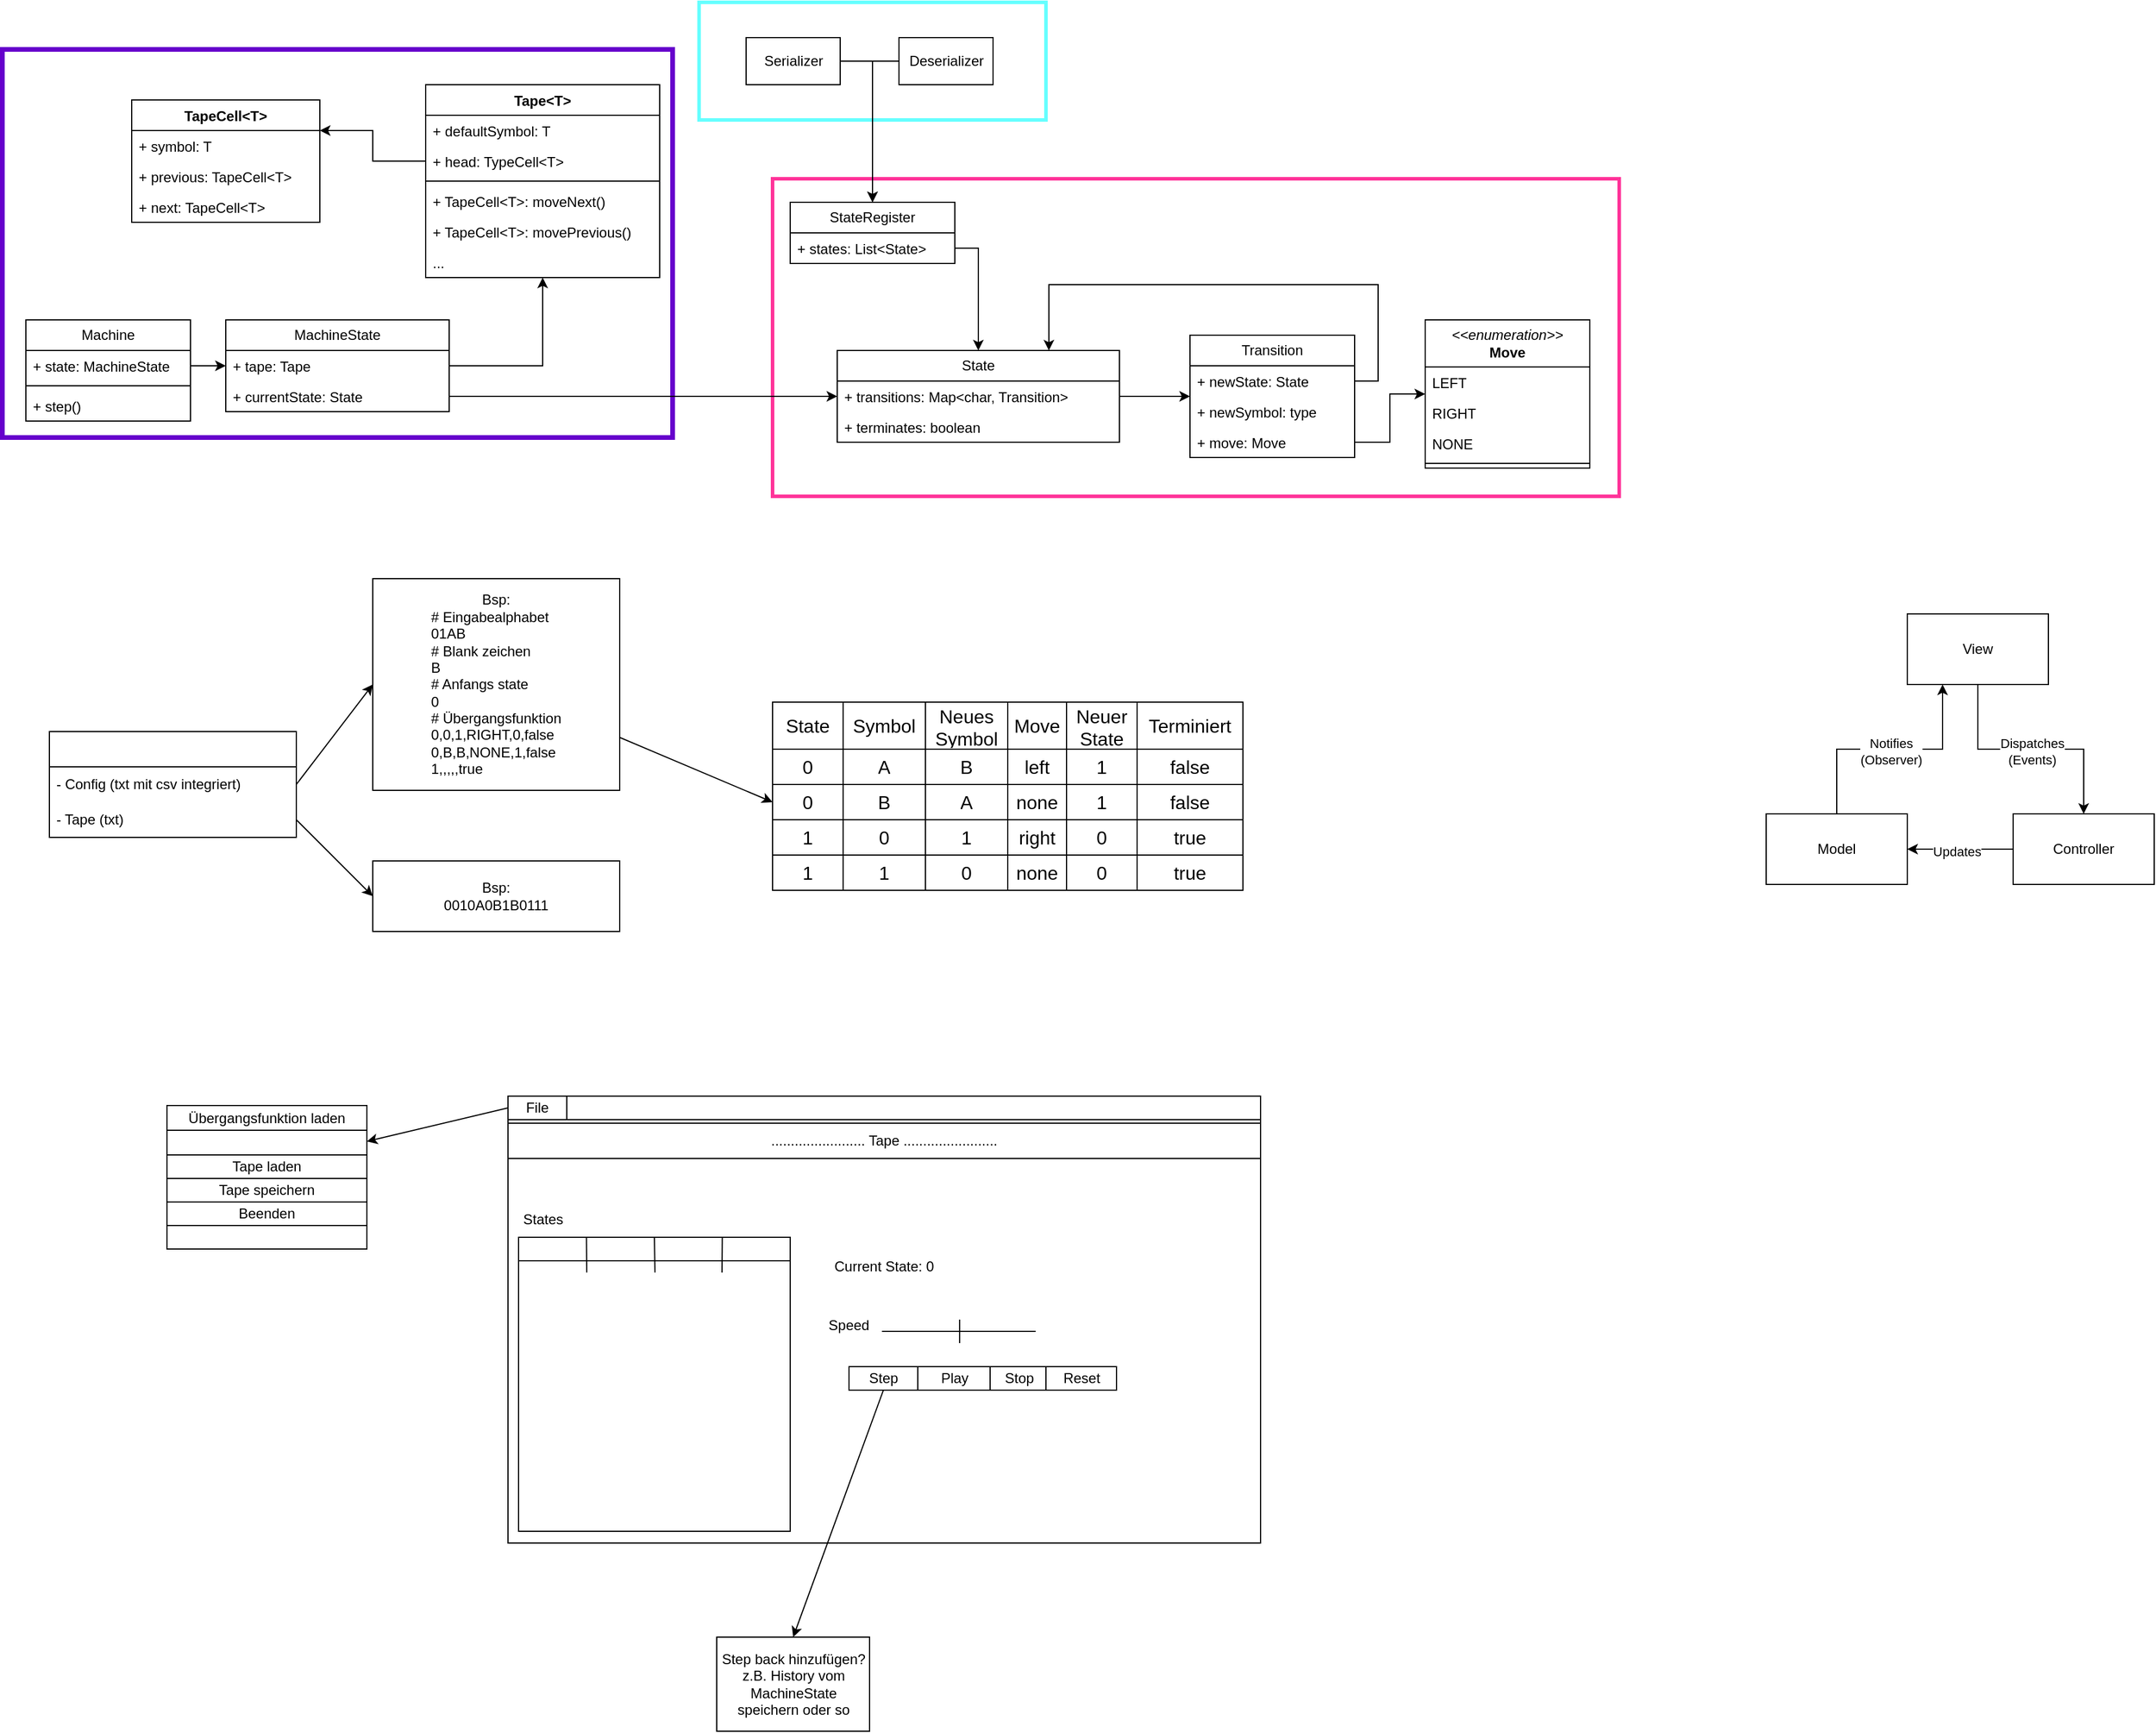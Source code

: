 <mxfile>
    <diagram name="Seite-1" id="agwqZC_TU5OIGDymuj-D">
        <mxGraphModel dx="1729" dy="421" grid="1" gridSize="10" guides="1" tooltips="1" connect="1" arrows="1" fold="1" page="1" pageScale="1" pageWidth="827" pageHeight="1169" math="0" shadow="0">
            <root>
                <mxCell id="0"/>
                <mxCell id="1" parent="0"/>
                <mxCell id="bY5r2X2bbnApNxjHu3lO-73" value="" style="rounded=0;whiteSpace=wrap;html=1;fillColor=none;strokeColor=#6600CC;strokeWidth=4;" parent="1" vertex="1">
                    <mxGeometry x="-400" y="200" width="570" height="330" as="geometry"/>
                </mxCell>
                <mxCell id="bY5r2X2bbnApNxjHu3lO-74" value="" style="rounded=0;whiteSpace=wrap;html=1;fillColor=none;strokeColor=#66FFFF;strokeWidth=3;" parent="1" vertex="1">
                    <mxGeometry x="192.5" y="160" width="295" height="100" as="geometry"/>
                </mxCell>
                <mxCell id="bY5r2X2bbnApNxjHu3lO-72" value="" style="rounded=0;whiteSpace=wrap;html=1;fillColor=none;strokeColor=#FF3399;strokeWidth=3;" parent="1" vertex="1">
                    <mxGeometry x="255" y="310" width="720" height="270" as="geometry"/>
                </mxCell>
                <mxCell id="TJZsFvZYOPBWQWU83Hrf-61" style="edgeStyle=orthogonalEdgeStyle;rounded=0;orthogonalLoop=1;jettySize=auto;html=1;exitX=1;exitY=0.5;exitDx=0;exitDy=0;" parent="1" source="TJZsFvZYOPBWQWU83Hrf-1" target="TJZsFvZYOPBWQWU83Hrf-39" edge="1">
                    <mxGeometry relative="1" as="geometry"/>
                </mxCell>
                <mxCell id="TJZsFvZYOPBWQWU83Hrf-1" value="Serializer" style="rounded=0;whiteSpace=wrap;html=1;" parent="1" vertex="1">
                    <mxGeometry x="232.5" y="190" width="80" height="40" as="geometry"/>
                </mxCell>
                <mxCell id="TJZsFvZYOPBWQWU83Hrf-8" value="&lt;div&gt;&lt;i&gt;&amp;lt;&amp;lt;enumeration&amp;gt;&amp;gt;&lt;/i&gt;&lt;/div&gt;&lt;b&gt;Move&lt;/b&gt;" style="swimlane;fontStyle=0;childLayout=stackLayout;horizontal=1;startSize=40;fillColor=none;horizontalStack=0;resizeParent=1;resizeParentMax=0;resizeLast=0;collapsible=1;marginBottom=0;whiteSpace=wrap;html=1;" parent="1" vertex="1">
                    <mxGeometry x="810" y="430" width="140" height="126" as="geometry">
                        <mxRectangle x="440" y="240" width="140" height="40" as="alternateBounds"/>
                    </mxGeometry>
                </mxCell>
                <mxCell id="TJZsFvZYOPBWQWU83Hrf-19" value="LEFT" style="text;strokeColor=none;fillColor=none;align=left;verticalAlign=top;spacingLeft=4;spacingRight=4;overflow=hidden;rotatable=0;points=[[0,0.5],[1,0.5]];portConstraint=eastwest;whiteSpace=wrap;html=1;" parent="TJZsFvZYOPBWQWU83Hrf-8" vertex="1">
                    <mxGeometry y="40" width="140" height="26" as="geometry"/>
                </mxCell>
                <mxCell id="TJZsFvZYOPBWQWU83Hrf-20" value="RIGHT" style="text;strokeColor=none;fillColor=none;align=left;verticalAlign=top;spacingLeft=4;spacingRight=4;overflow=hidden;rotatable=0;points=[[0,0.5],[1,0.5]];portConstraint=eastwest;whiteSpace=wrap;html=1;" parent="TJZsFvZYOPBWQWU83Hrf-8" vertex="1">
                    <mxGeometry y="66" width="140" height="26" as="geometry"/>
                </mxCell>
                <mxCell id="TJZsFvZYOPBWQWU83Hrf-21" value="NONE" style="text;strokeColor=none;fillColor=none;align=left;verticalAlign=top;spacingLeft=4;spacingRight=4;overflow=hidden;rotatable=0;points=[[0,0.5],[1,0.5]];portConstraint=eastwest;whiteSpace=wrap;html=1;" parent="TJZsFvZYOPBWQWU83Hrf-8" vertex="1">
                    <mxGeometry y="92" width="140" height="26" as="geometry"/>
                </mxCell>
                <mxCell id="TJZsFvZYOPBWQWU83Hrf-22" value="" style="line;strokeWidth=1;fillColor=none;align=left;verticalAlign=middle;spacingTop=-1;spacingLeft=3;spacingRight=3;rotatable=0;labelPosition=right;points=[];portConstraint=eastwest;strokeColor=inherit;" parent="TJZsFvZYOPBWQWU83Hrf-8" vertex="1">
                    <mxGeometry y="118" width="140" height="8" as="geometry"/>
                </mxCell>
                <mxCell id="TJZsFvZYOPBWQWU83Hrf-27" value="Transition" style="swimlane;fontStyle=0;childLayout=stackLayout;horizontal=1;startSize=26;fillColor=none;horizontalStack=0;resizeParent=1;resizeParentMax=0;resizeLast=0;collapsible=1;marginBottom=0;whiteSpace=wrap;html=1;" parent="1" vertex="1">
                    <mxGeometry x="610" y="443" width="140" height="104" as="geometry"/>
                </mxCell>
                <mxCell id="TJZsFvZYOPBWQWU83Hrf-28" value="+ newState: State" style="text;strokeColor=none;fillColor=none;align=left;verticalAlign=top;spacingLeft=4;spacingRight=4;overflow=hidden;rotatable=0;points=[[0,0.5],[1,0.5]];portConstraint=eastwest;whiteSpace=wrap;html=1;" parent="TJZsFvZYOPBWQWU83Hrf-27" vertex="1">
                    <mxGeometry y="26" width="140" height="26" as="geometry"/>
                </mxCell>
                <mxCell id="TJZsFvZYOPBWQWU83Hrf-29" value="+ newSymbol: type" style="text;strokeColor=none;fillColor=none;align=left;verticalAlign=top;spacingLeft=4;spacingRight=4;overflow=hidden;rotatable=0;points=[[0,0.5],[1,0.5]];portConstraint=eastwest;whiteSpace=wrap;html=1;" parent="TJZsFvZYOPBWQWU83Hrf-27" vertex="1">
                    <mxGeometry y="52" width="140" height="26" as="geometry"/>
                </mxCell>
                <mxCell id="TJZsFvZYOPBWQWU83Hrf-30" value="+ move: Move" style="text;strokeColor=none;fillColor=none;align=left;verticalAlign=top;spacingLeft=4;spacingRight=4;overflow=hidden;rotatable=0;points=[[0,0.5],[1,0.5]];portConstraint=eastwest;whiteSpace=wrap;html=1;" parent="TJZsFvZYOPBWQWU83Hrf-27" vertex="1">
                    <mxGeometry y="78" width="140" height="26" as="geometry"/>
                </mxCell>
                <mxCell id="TJZsFvZYOPBWQWU83Hrf-31" value="State" style="swimlane;fontStyle=0;childLayout=stackLayout;horizontal=1;startSize=26;fillColor=none;horizontalStack=0;resizeParent=1;resizeParentMax=0;resizeLast=0;collapsible=1;marginBottom=0;whiteSpace=wrap;html=1;" parent="1" vertex="1">
                    <mxGeometry x="310" y="456" width="240" height="78" as="geometry"/>
                </mxCell>
                <mxCell id="TJZsFvZYOPBWQWU83Hrf-32" value="+ transitions: Map&amp;lt;char, Transition&amp;gt;" style="text;strokeColor=none;fillColor=none;align=left;verticalAlign=top;spacingLeft=4;spacingRight=4;overflow=hidden;rotatable=0;points=[[0,0.5],[1,0.5]];portConstraint=eastwest;whiteSpace=wrap;html=1;" parent="TJZsFvZYOPBWQWU83Hrf-31" vertex="1">
                    <mxGeometry y="26" width="240" height="26" as="geometry"/>
                </mxCell>
                <mxCell id="TJZsFvZYOPBWQWU83Hrf-62" value="+ terminates: boolean" style="text;strokeColor=none;fillColor=none;align=left;verticalAlign=top;spacingLeft=4;spacingRight=4;overflow=hidden;rotatable=0;points=[[0,0.5],[1,0.5]];portConstraint=eastwest;whiteSpace=wrap;html=1;" parent="TJZsFvZYOPBWQWU83Hrf-31" vertex="1">
                    <mxGeometry y="52" width="240" height="26" as="geometry"/>
                </mxCell>
                <mxCell id="TJZsFvZYOPBWQWU83Hrf-39" value="StateRegister" style="swimlane;fontStyle=0;childLayout=stackLayout;horizontal=1;startSize=26;fillColor=none;horizontalStack=0;resizeParent=1;resizeParentMax=0;resizeLast=0;collapsible=1;marginBottom=0;whiteSpace=wrap;html=1;" parent="1" vertex="1">
                    <mxGeometry x="270" y="330" width="140" height="52" as="geometry"/>
                </mxCell>
                <mxCell id="TJZsFvZYOPBWQWU83Hrf-40" value="+ states: List&amp;lt;State&amp;gt;" style="text;strokeColor=none;fillColor=none;align=left;verticalAlign=top;spacingLeft=4;spacingRight=4;overflow=hidden;rotatable=0;points=[[0,0.5],[1,0.5]];portConstraint=eastwest;whiteSpace=wrap;html=1;" parent="TJZsFvZYOPBWQWU83Hrf-39" vertex="1">
                    <mxGeometry y="26" width="140" height="26" as="geometry"/>
                </mxCell>
                <mxCell id="TJZsFvZYOPBWQWU83Hrf-43" style="edgeStyle=orthogonalEdgeStyle;rounded=0;orthogonalLoop=1;jettySize=auto;html=1;exitX=1;exitY=0.5;exitDx=0;exitDy=0;" parent="1" source="TJZsFvZYOPBWQWU83Hrf-30" target="TJZsFvZYOPBWQWU83Hrf-8" edge="1">
                    <mxGeometry relative="1" as="geometry"/>
                </mxCell>
                <mxCell id="TJZsFvZYOPBWQWU83Hrf-44" style="edgeStyle=orthogonalEdgeStyle;rounded=0;orthogonalLoop=1;jettySize=auto;html=1;exitX=1;exitY=0.5;exitDx=0;exitDy=0;" parent="1" source="TJZsFvZYOPBWQWU83Hrf-32" target="TJZsFvZYOPBWQWU83Hrf-27" edge="1">
                    <mxGeometry relative="1" as="geometry"/>
                </mxCell>
                <mxCell id="TJZsFvZYOPBWQWU83Hrf-46" value="MachineState" style="swimlane;fontStyle=0;childLayout=stackLayout;horizontal=1;startSize=26;fillColor=none;horizontalStack=0;resizeParent=1;resizeParentMax=0;resizeLast=0;collapsible=1;marginBottom=0;whiteSpace=wrap;html=1;" parent="1" vertex="1">
                    <mxGeometry x="-210" y="430" width="190" height="78" as="geometry"/>
                </mxCell>
                <mxCell id="TJZsFvZYOPBWQWU83Hrf-59" value="+ tape: Tape" style="text;strokeColor=none;fillColor=none;align=left;verticalAlign=top;spacingLeft=4;spacingRight=4;overflow=hidden;rotatable=0;points=[[0,0.5],[1,0.5]];portConstraint=eastwest;whiteSpace=wrap;html=1;" parent="TJZsFvZYOPBWQWU83Hrf-46" vertex="1">
                    <mxGeometry y="26" width="190" height="26" as="geometry"/>
                </mxCell>
                <mxCell id="TJZsFvZYOPBWQWU83Hrf-48" value="+ currentState: State" style="text;strokeColor=none;fillColor=none;align=left;verticalAlign=top;spacingLeft=4;spacingRight=4;overflow=hidden;rotatable=0;points=[[0,0.5],[1,0.5]];portConstraint=eastwest;whiteSpace=wrap;html=1;" parent="TJZsFvZYOPBWQWU83Hrf-46" vertex="1">
                    <mxGeometry y="52" width="190" height="26" as="geometry"/>
                </mxCell>
                <mxCell id="TJZsFvZYOPBWQWU83Hrf-50" value="Machine" style="swimlane;fontStyle=0;childLayout=stackLayout;horizontal=1;startSize=26;fillColor=none;horizontalStack=0;resizeParent=1;resizeParentMax=0;resizeLast=0;collapsible=1;marginBottom=0;whiteSpace=wrap;html=1;" parent="1" vertex="1">
                    <mxGeometry x="-380" y="430" width="140" height="86" as="geometry"/>
                </mxCell>
                <mxCell id="TJZsFvZYOPBWQWU83Hrf-51" value="+ state: MachineState" style="text;strokeColor=none;fillColor=none;align=left;verticalAlign=top;spacingLeft=4;spacingRight=4;overflow=hidden;rotatable=0;points=[[0,0.5],[1,0.5]];portConstraint=eastwest;whiteSpace=wrap;html=1;" parent="TJZsFvZYOPBWQWU83Hrf-50" vertex="1">
                    <mxGeometry y="26" width="140" height="26" as="geometry"/>
                </mxCell>
                <mxCell id="TJZsFvZYOPBWQWU83Hrf-55" value="" style="line;strokeWidth=1;fillColor=none;align=left;verticalAlign=middle;spacingTop=-1;spacingLeft=3;spacingRight=3;rotatable=0;labelPosition=right;points=[];portConstraint=eastwest;strokeColor=inherit;" parent="TJZsFvZYOPBWQWU83Hrf-50" vertex="1">
                    <mxGeometry y="52" width="140" height="8" as="geometry"/>
                </mxCell>
                <mxCell id="TJZsFvZYOPBWQWU83Hrf-57" value="+ step()" style="text;strokeColor=none;fillColor=none;align=left;verticalAlign=top;spacingLeft=4;spacingRight=4;overflow=hidden;rotatable=0;points=[[0,0.5],[1,0.5]];portConstraint=eastwest;whiteSpace=wrap;html=1;" parent="TJZsFvZYOPBWQWU83Hrf-50" vertex="1">
                    <mxGeometry y="60" width="140" height="26" as="geometry"/>
                </mxCell>
                <mxCell id="TJZsFvZYOPBWQWU83Hrf-58" style="edgeStyle=orthogonalEdgeStyle;rounded=0;orthogonalLoop=1;jettySize=auto;html=1;exitX=1;exitY=0.5;exitDx=0;exitDy=0;" parent="1" source="TJZsFvZYOPBWQWU83Hrf-51" target="TJZsFvZYOPBWQWU83Hrf-46" edge="1">
                    <mxGeometry relative="1" as="geometry"/>
                </mxCell>
                <mxCell id="TJZsFvZYOPBWQWU83Hrf-60" style="edgeStyle=orthogonalEdgeStyle;rounded=0;orthogonalLoop=1;jettySize=auto;html=1;exitX=1;exitY=0.5;exitDx=0;exitDy=0;" parent="1" source="TJZsFvZYOPBWQWU83Hrf-48" target="TJZsFvZYOPBWQWU83Hrf-31" edge="1">
                    <mxGeometry relative="1" as="geometry"/>
                </mxCell>
                <mxCell id="TJZsFvZYOPBWQWU83Hrf-64" style="edgeStyle=orthogonalEdgeStyle;rounded=0;orthogonalLoop=1;jettySize=auto;html=1;exitX=0;exitY=0.5;exitDx=0;exitDy=0;" parent="1" source="TJZsFvZYOPBWQWU83Hrf-63" target="TJZsFvZYOPBWQWU83Hrf-39" edge="1">
                    <mxGeometry relative="1" as="geometry"/>
                </mxCell>
                <mxCell id="TJZsFvZYOPBWQWU83Hrf-63" value="Deserializer" style="rounded=0;whiteSpace=wrap;html=1;" parent="1" vertex="1">
                    <mxGeometry x="362.5" y="190" width="80" height="40" as="geometry"/>
                </mxCell>
                <mxCell id="pvoaH-eM6HF3G7Z4RXcV-3" value="TapeCell&amp;lt;T&amp;gt;" style="swimlane;fontStyle=1;align=center;verticalAlign=top;childLayout=stackLayout;horizontal=1;startSize=26;horizontalStack=0;resizeParent=1;resizeParentMax=0;resizeLast=0;collapsible=1;marginBottom=0;whiteSpace=wrap;html=1;" parent="1" vertex="1">
                    <mxGeometry x="-290" y="243" width="160" height="104" as="geometry"/>
                </mxCell>
                <mxCell id="aFI3EJ8UiuRmK81P6915-73" value="+ symbol: T" style="text;strokeColor=none;fillColor=none;align=left;verticalAlign=top;spacingLeft=4;spacingRight=4;overflow=hidden;rotatable=0;points=[[0,0.5],[1,0.5]];portConstraint=eastwest;whiteSpace=wrap;html=1;" parent="pvoaH-eM6HF3G7Z4RXcV-3" vertex="1">
                    <mxGeometry y="26" width="160" height="26" as="geometry"/>
                </mxCell>
                <mxCell id="aFI3EJ8UiuRmK81P6915-74" value="+ previous: TapeCell&amp;lt;T&amp;gt;" style="text;strokeColor=none;fillColor=none;align=left;verticalAlign=top;spacingLeft=4;spacingRight=4;overflow=hidden;rotatable=0;points=[[0,0.5],[1,0.5]];portConstraint=eastwest;whiteSpace=wrap;html=1;" parent="pvoaH-eM6HF3G7Z4RXcV-3" vertex="1">
                    <mxGeometry y="52" width="160" height="26" as="geometry"/>
                </mxCell>
                <mxCell id="aFI3EJ8UiuRmK81P6915-75" value="+ next: TapeCell&amp;lt;T&amp;gt;" style="text;strokeColor=none;fillColor=none;align=left;verticalAlign=top;spacingLeft=4;spacingRight=4;overflow=hidden;rotatable=0;points=[[0,0.5],[1,0.5]];portConstraint=eastwest;whiteSpace=wrap;html=1;" parent="pvoaH-eM6HF3G7Z4RXcV-3" vertex="1">
                    <mxGeometry y="78" width="160" height="26" as="geometry"/>
                </mxCell>
                <mxCell id="pvoaH-eM6HF3G7Z4RXcV-9" style="edgeStyle=orthogonalEdgeStyle;rounded=0;orthogonalLoop=1;jettySize=auto;html=1;exitX=0;exitY=0.5;exitDx=0;exitDy=0;entryX=1;entryY=0.25;entryDx=0;entryDy=0;" parent="1" source="aFI3EJ8UiuRmK81P6915-76" target="pvoaH-eM6HF3G7Z4RXcV-3" edge="1">
                    <mxGeometry relative="1" as="geometry"/>
                </mxCell>
                <mxCell id="pvoaH-eM6HF3G7Z4RXcV-7" value="Tape&amp;lt;T&amp;gt;" style="swimlane;fontStyle=1;align=center;verticalAlign=top;childLayout=stackLayout;horizontal=1;startSize=26;horizontalStack=0;resizeParent=1;resizeParentMax=0;resizeLast=0;collapsible=1;marginBottom=0;whiteSpace=wrap;html=1;" parent="1" vertex="1">
                    <mxGeometry x="-40" y="230" width="199" height="164" as="geometry"/>
                </mxCell>
                <mxCell id="aFI3EJ8UiuRmK81P6915-77" value="+ defaultSymbol: T" style="text;strokeColor=none;fillColor=none;align=left;verticalAlign=top;spacingLeft=4;spacingRight=4;overflow=hidden;rotatable=0;points=[[0,0.5],[1,0.5]];portConstraint=eastwest;whiteSpace=wrap;html=1;" parent="pvoaH-eM6HF3G7Z4RXcV-7" vertex="1">
                    <mxGeometry y="26" width="199" height="26" as="geometry"/>
                </mxCell>
                <mxCell id="aFI3EJ8UiuRmK81P6915-76" value="+ head: TypeCell&amp;lt;T&amp;gt;" style="text;strokeColor=none;fillColor=none;align=left;verticalAlign=top;spacingLeft=4;spacingRight=4;overflow=hidden;rotatable=0;points=[[0,0.5],[1,0.5]];portConstraint=eastwest;whiteSpace=wrap;html=1;" parent="pvoaH-eM6HF3G7Z4RXcV-7" vertex="1">
                    <mxGeometry y="52" width="199" height="26" as="geometry"/>
                </mxCell>
                <mxCell id="aFI3EJ8UiuRmK81P6915-78" value="" style="line;strokeWidth=1;fillColor=none;align=left;verticalAlign=middle;spacingTop=-1;spacingLeft=3;spacingRight=3;rotatable=0;labelPosition=right;points=[];portConstraint=eastwest;strokeColor=inherit;" parent="pvoaH-eM6HF3G7Z4RXcV-7" vertex="1">
                    <mxGeometry y="78" width="199" height="8" as="geometry"/>
                </mxCell>
                <mxCell id="aFI3EJ8UiuRmK81P6915-79" value="+ TapeCell&amp;lt;T&amp;gt;: moveNext()" style="text;strokeColor=none;fillColor=none;align=left;verticalAlign=top;spacingLeft=4;spacingRight=4;overflow=hidden;rotatable=0;points=[[0,0.5],[1,0.5]];portConstraint=eastwest;whiteSpace=wrap;html=1;" parent="pvoaH-eM6HF3G7Z4RXcV-7" vertex="1">
                    <mxGeometry y="86" width="199" height="26" as="geometry"/>
                </mxCell>
                <mxCell id="aFI3EJ8UiuRmK81P6915-80" value="+ TapeCell&amp;lt;T&amp;gt;: movePrevious()" style="text;strokeColor=none;fillColor=none;align=left;verticalAlign=top;spacingLeft=4;spacingRight=4;overflow=hidden;rotatable=0;points=[[0,0.5],[1,0.5]];portConstraint=eastwest;whiteSpace=wrap;html=1;" parent="pvoaH-eM6HF3G7Z4RXcV-7" vertex="1">
                    <mxGeometry y="112" width="199" height="26" as="geometry"/>
                </mxCell>
                <mxCell id="107" value="..." style="text;strokeColor=none;fillColor=none;align=left;verticalAlign=top;spacingLeft=4;spacingRight=4;overflow=hidden;rotatable=0;points=[[0,0.5],[1,0.5]];portConstraint=eastwest;whiteSpace=wrap;html=1;" vertex="1" parent="pvoaH-eM6HF3G7Z4RXcV-7">
                    <mxGeometry y="138" width="199" height="26" as="geometry"/>
                </mxCell>
                <mxCell id="72" style="edgeStyle=none;html=1;exitX=1;exitY=0.75;exitDx=0;exitDy=0;entryX=0;entryY=0.5;entryDx=0;entryDy=0;" parent="1" source="8" target="29" edge="1">
                    <mxGeometry relative="1" as="geometry"/>
                </mxCell>
                <mxCell id="8" value="&lt;div&gt;&lt;font style=&quot;color: light-dark(rgb(0, 0, 0), rgb(255, 255, 255));&quot;&gt;Bsp:&lt;/font&gt;&lt;/div&gt;&lt;div style=&quot;text-align: left;&quot;&gt;&lt;font style=&quot;color: light-dark(rgb(0, 0, 0), rgb(255, 255, 255));&quot;&gt;# Eingabealphabet&lt;/font&gt;&lt;/div&gt;&lt;div style=&quot;text-align: left;&quot;&gt;&lt;font style=&quot;color: light-dark(rgb(0, 0, 0), rgb(255, 255, 255));&quot;&gt;01AB&lt;/font&gt;&lt;/div&gt;&lt;div style=&quot;text-align: left;&quot;&gt;&lt;font style=&quot;color: light-dark(rgb(0, 0, 0), rgb(255, 255, 255));&quot;&gt;# Blank zeichen&lt;/font&gt;&lt;/div&gt;&lt;div style=&quot;text-align: left;&quot;&gt;&lt;font style=&quot;color: light-dark(rgb(0, 0, 0), rgb(255, 255, 255));&quot;&gt;B&lt;/font&gt;&lt;/div&gt;&lt;div style=&quot;text-align: left;&quot;&gt;&lt;font style=&quot;color: light-dark(rgb(0, 0, 0), rgb(255, 255, 255));&quot;&gt;# Anfangs state&lt;/font&gt;&lt;/div&gt;&lt;div style=&quot;text-align: left;&quot;&gt;&lt;font style=&quot;color: light-dark(rgb(0, 0, 0), rgb(255, 255, 255));&quot;&gt;0&lt;/font&gt;&lt;/div&gt;&lt;div style=&quot;text-align: left;&quot;&gt;&lt;font style=&quot;color: light-dark(rgb(0, 0, 0), rgb(255, 255, 255));&quot;&gt;# Übergangsfunktion&lt;/font&gt;&lt;/div&gt;&lt;div style=&quot;text-align: left;&quot;&gt;&lt;div&gt;&lt;font style=&quot;color: light-dark(rgb(0, 0, 0), rgb(255, 255, 255));&quot;&gt;0,0,1,RIGHT,0,false&lt;/font&gt;&lt;/div&gt;&lt;div&gt;&lt;font style=&quot;color: light-dark(rgb(0, 0, 0), rgb(255, 255, 255));&quot;&gt;0,B,B,NONE,1,false&lt;/font&gt;&lt;/div&gt;&lt;div&gt;&lt;font style=&quot;color: light-dark(rgb(0, 0, 0), rgb(255, 255, 255));&quot;&gt;1,,,,,true&lt;/font&gt;&lt;/div&gt;&lt;/div&gt;" style="rounded=0;whiteSpace=wrap;html=1;" parent="1" vertex="1">
                    <mxGeometry x="-85" y="650" width="210" height="180" as="geometry"/>
                </mxCell>
                <mxCell id="13" value="&lt;span style=&quot;text-align: left;&quot;&gt;&lt;font style=&quot;color: light-dark(rgb(255, 255, 255), rgb(255, 255, 255));&quot;&gt;Was mus alles gespeichert werden?&lt;/font&gt;&lt;/span&gt;" style="swimlane;fontStyle=0;childLayout=stackLayout;horizontal=1;startSize=30;horizontalStack=0;resizeParent=1;resizeParentMax=0;resizeLast=0;collapsible=1;marginBottom=0;whiteSpace=wrap;html=1;strokeColor=light-dark(#000000,#FFFFFF);" parent="1" vertex="1">
                    <mxGeometry x="-360" y="780" width="210" height="90" as="geometry"/>
                </mxCell>
                <mxCell id="15" value="&lt;span style=&quot;&quot;&gt;&lt;font style=&quot;color: light-dark(rgb(0, 0, 0), rgb(255, 255, 255));&quot;&gt;- Config (txt mit csv integriert&lt;/font&gt;&lt;/span&gt;&lt;span style=&quot;background-color: transparent;&quot;&gt;)&lt;/span&gt;" style="text;strokeColor=none;fillColor=none;align=left;verticalAlign=middle;spacingLeft=4;spacingRight=4;overflow=hidden;points=[[0,0.5],[1,0.5]];portConstraint=eastwest;rotatable=0;whiteSpace=wrap;html=1;fontColor=light-dark(#000000,#FFFFFF);" parent="13" vertex="1">
                    <mxGeometry y="30" width="210" height="30" as="geometry"/>
                </mxCell>
                <mxCell id="16" value="&lt;span style=&quot;&quot;&gt;&lt;font style=&quot;color: light-dark(rgb(0, 0, 0), rgb(255, 255, 255));&quot;&gt;- Tape (txt)&lt;/font&gt;&lt;/span&gt;" style="text;strokeColor=none;fillColor=none;align=left;verticalAlign=middle;spacingLeft=4;spacingRight=4;overflow=hidden;points=[[0,0.5],[1,0.5]];portConstraint=eastwest;rotatable=0;whiteSpace=wrap;html=1;fontColor=light-dark(#000000,#FFFFFF);" parent="13" vertex="1">
                    <mxGeometry y="60" width="210" height="30" as="geometry"/>
                </mxCell>
                <mxCell id="17" style="edgeStyle=none;html=1;exitX=1;exitY=0.5;exitDx=0;exitDy=0;entryX=0;entryY=0.5;entryDx=0;entryDy=0;" parent="1" source="15" target="8" edge="1">
                    <mxGeometry relative="1" as="geometry"/>
                </mxCell>
                <mxCell id="18" value="&lt;div&gt;&lt;font style=&quot;color: light-dark(rgb(0, 0, 0), rgb(255, 255, 255));&quot;&gt;Bsp:&lt;/font&gt;&lt;/div&gt;&lt;div&gt;&lt;font style=&quot;color: light-dark(rgb(0, 0, 0), rgb(255, 255, 255));&quot;&gt;0010A0B1B0111&lt;/font&gt;&lt;/div&gt;" style="rounded=0;whiteSpace=wrap;html=1;" parent="1" vertex="1">
                    <mxGeometry x="-85" y="890" width="210" height="60" as="geometry"/>
                </mxCell>
                <mxCell id="19" style="edgeStyle=none;html=1;exitX=1;exitY=0.5;exitDx=0;exitDy=0;entryX=0;entryY=0.5;entryDx=0;entryDy=0;" parent="1" source="16" target="18" edge="1">
                    <mxGeometry relative="1" as="geometry"/>
                </mxCell>
                <mxCell id="20" value="" style="shape=table;startSize=0;container=1;collapsible=0;childLayout=tableLayout;fontSize=14;" parent="1" vertex="1">
                    <mxGeometry x="255" y="755" width="400" height="160" as="geometry"/>
                </mxCell>
                <mxCell id="21" value="" style="shape=tableRow;horizontal=0;startSize=0;swimlaneHead=0;swimlaneBody=0;strokeColor=inherit;top=0;left=0;bottom=0;right=0;collapsible=0;dropTarget=0;fillColor=none;points=[[0,0.5],[1,0.5]];portConstraint=eastwest;fontSize=16;" parent="20" vertex="1">
                    <mxGeometry width="400" height="40" as="geometry"/>
                </mxCell>
                <mxCell id="22" value="State" style="shape=partialRectangle;html=1;whiteSpace=wrap;connectable=0;strokeColor=inherit;overflow=hidden;fillColor=none;top=0;left=0;bottom=0;right=0;pointerEvents=1;fontSize=16;" parent="21" vertex="1">
                    <mxGeometry width="60" height="40" as="geometry">
                        <mxRectangle width="60" height="40" as="alternateBounds"/>
                    </mxGeometry>
                </mxCell>
                <mxCell id="23" value="Symbol" style="shape=partialRectangle;html=1;whiteSpace=wrap;connectable=0;strokeColor=inherit;overflow=hidden;fillColor=none;top=0;left=0;bottom=0;right=0;pointerEvents=1;fontSize=16;" parent="21" vertex="1">
                    <mxGeometry x="60" width="70" height="40" as="geometry">
                        <mxRectangle width="70" height="40" as="alternateBounds"/>
                    </mxGeometry>
                </mxCell>
                <mxCell id="24" value="Neues Symbol" style="shape=partialRectangle;html=1;whiteSpace=wrap;connectable=0;strokeColor=inherit;overflow=hidden;fillColor=none;top=0;left=0;bottom=0;right=0;pointerEvents=1;fontSize=16;" parent="21" vertex="1">
                    <mxGeometry x="130" width="70" height="40" as="geometry">
                        <mxRectangle width="70" height="40" as="alternateBounds"/>
                    </mxGeometry>
                </mxCell>
                <mxCell id="46" value="Move" style="shape=partialRectangle;html=1;whiteSpace=wrap;connectable=0;strokeColor=inherit;overflow=hidden;fillColor=none;top=0;left=0;bottom=0;right=0;pointerEvents=1;fontSize=16;" parent="21" vertex="1">
                    <mxGeometry x="200" width="50" height="40" as="geometry">
                        <mxRectangle width="50" height="40" as="alternateBounds"/>
                    </mxGeometry>
                </mxCell>
                <mxCell id="49" value="Neuer State" style="shape=partialRectangle;html=1;whiteSpace=wrap;connectable=0;strokeColor=inherit;overflow=hidden;fillColor=none;top=0;left=0;bottom=0;right=0;pointerEvents=1;fontSize=16;" parent="21" vertex="1">
                    <mxGeometry x="250" width="60" height="40" as="geometry">
                        <mxRectangle width="60" height="40" as="alternateBounds"/>
                    </mxGeometry>
                </mxCell>
                <mxCell id="53" value="Terminiert" style="shape=partialRectangle;html=1;whiteSpace=wrap;connectable=0;strokeColor=inherit;overflow=hidden;fillColor=none;top=0;left=0;bottom=0;right=0;pointerEvents=1;fontSize=16;" parent="21" vertex="1">
                    <mxGeometry x="310" width="90" height="40" as="geometry">
                        <mxRectangle width="90" height="40" as="alternateBounds"/>
                    </mxGeometry>
                </mxCell>
                <mxCell id="25" value="" style="shape=tableRow;horizontal=0;startSize=0;swimlaneHead=0;swimlaneBody=0;strokeColor=inherit;top=0;left=0;bottom=0;right=0;collapsible=0;dropTarget=0;fillColor=none;points=[[0,0.5],[1,0.5]];portConstraint=eastwest;fontSize=16;" parent="20" vertex="1">
                    <mxGeometry y="40" width="400" height="30" as="geometry"/>
                </mxCell>
                <mxCell id="26" value="0" style="shape=partialRectangle;html=1;whiteSpace=wrap;connectable=0;strokeColor=inherit;overflow=hidden;fillColor=none;top=0;left=0;bottom=0;right=0;pointerEvents=1;fontSize=16;" parent="25" vertex="1">
                    <mxGeometry width="60" height="30" as="geometry">
                        <mxRectangle width="60" height="30" as="alternateBounds"/>
                    </mxGeometry>
                </mxCell>
                <mxCell id="27" value="A" style="shape=partialRectangle;html=1;whiteSpace=wrap;connectable=0;strokeColor=inherit;overflow=hidden;fillColor=none;top=0;left=0;bottom=0;right=0;pointerEvents=1;fontSize=16;" parent="25" vertex="1">
                    <mxGeometry x="60" width="70" height="30" as="geometry">
                        <mxRectangle width="70" height="30" as="alternateBounds"/>
                    </mxGeometry>
                </mxCell>
                <mxCell id="28" value="B" style="shape=partialRectangle;html=1;whiteSpace=wrap;connectable=0;strokeColor=inherit;overflow=hidden;fillColor=none;top=0;left=0;bottom=0;right=0;pointerEvents=1;fontSize=16;" parent="25" vertex="1">
                    <mxGeometry x="130" width="70" height="30" as="geometry">
                        <mxRectangle width="70" height="30" as="alternateBounds"/>
                    </mxGeometry>
                </mxCell>
                <mxCell id="47" value="left" style="shape=partialRectangle;html=1;whiteSpace=wrap;connectable=0;strokeColor=inherit;overflow=hidden;fillColor=none;top=0;left=0;bottom=0;right=0;pointerEvents=1;fontSize=16;" parent="25" vertex="1">
                    <mxGeometry x="200" width="50" height="30" as="geometry">
                        <mxRectangle width="50" height="30" as="alternateBounds"/>
                    </mxGeometry>
                </mxCell>
                <mxCell id="50" value="1" style="shape=partialRectangle;html=1;whiteSpace=wrap;connectable=0;strokeColor=inherit;overflow=hidden;fillColor=none;top=0;left=0;bottom=0;right=0;pointerEvents=1;fontSize=16;" parent="25" vertex="1">
                    <mxGeometry x="250" width="60" height="30" as="geometry">
                        <mxRectangle width="60" height="30" as="alternateBounds"/>
                    </mxGeometry>
                </mxCell>
                <mxCell id="54" value="false" style="shape=partialRectangle;html=1;whiteSpace=wrap;connectable=0;strokeColor=inherit;overflow=hidden;fillColor=none;top=0;left=0;bottom=0;right=0;pointerEvents=1;fontSize=16;" parent="25" vertex="1">
                    <mxGeometry x="310" width="90" height="30" as="geometry">
                        <mxRectangle width="90" height="30" as="alternateBounds"/>
                    </mxGeometry>
                </mxCell>
                <mxCell id="29" value="" style="shape=tableRow;horizontal=0;startSize=0;swimlaneHead=0;swimlaneBody=0;strokeColor=inherit;top=0;left=0;bottom=0;right=0;collapsible=0;dropTarget=0;fillColor=none;points=[[0,0.5],[1,0.5]];portConstraint=eastwest;fontSize=16;" parent="20" vertex="1">
                    <mxGeometry y="70" width="400" height="30" as="geometry"/>
                </mxCell>
                <mxCell id="30" value="0" style="shape=partialRectangle;html=1;whiteSpace=wrap;connectable=0;strokeColor=inherit;overflow=hidden;fillColor=none;top=0;left=0;bottom=0;right=0;pointerEvents=1;fontSize=16;" parent="29" vertex="1">
                    <mxGeometry width="60" height="30" as="geometry">
                        <mxRectangle width="60" height="30" as="alternateBounds"/>
                    </mxGeometry>
                </mxCell>
                <mxCell id="31" value="B" style="shape=partialRectangle;html=1;whiteSpace=wrap;connectable=0;strokeColor=inherit;overflow=hidden;fillColor=none;top=0;left=0;bottom=0;right=0;pointerEvents=1;fontSize=16;" parent="29" vertex="1">
                    <mxGeometry x="60" width="70" height="30" as="geometry">
                        <mxRectangle width="70" height="30" as="alternateBounds"/>
                    </mxGeometry>
                </mxCell>
                <mxCell id="32" value="A" style="shape=partialRectangle;html=1;whiteSpace=wrap;connectable=0;strokeColor=inherit;overflow=hidden;fillColor=none;top=0;left=0;bottom=0;right=0;pointerEvents=1;fontSize=16;" parent="29" vertex="1">
                    <mxGeometry x="130" width="70" height="30" as="geometry">
                        <mxRectangle width="70" height="30" as="alternateBounds"/>
                    </mxGeometry>
                </mxCell>
                <mxCell id="48" value="none" style="shape=partialRectangle;html=1;whiteSpace=wrap;connectable=0;strokeColor=inherit;overflow=hidden;fillColor=none;top=0;left=0;bottom=0;right=0;pointerEvents=1;fontSize=16;" parent="29" vertex="1">
                    <mxGeometry x="200" width="50" height="30" as="geometry">
                        <mxRectangle width="50" height="30" as="alternateBounds"/>
                    </mxGeometry>
                </mxCell>
                <mxCell id="51" value="1" style="shape=partialRectangle;html=1;whiteSpace=wrap;connectable=0;strokeColor=inherit;overflow=hidden;fillColor=none;top=0;left=0;bottom=0;right=0;pointerEvents=1;fontSize=16;" parent="29" vertex="1">
                    <mxGeometry x="250" width="60" height="30" as="geometry">
                        <mxRectangle width="60" height="30" as="alternateBounds"/>
                    </mxGeometry>
                </mxCell>
                <mxCell id="55" value="false" style="shape=partialRectangle;html=1;whiteSpace=wrap;connectable=0;strokeColor=inherit;overflow=hidden;fillColor=none;top=0;left=0;bottom=0;right=0;pointerEvents=1;fontSize=16;" parent="29" vertex="1">
                    <mxGeometry x="310" width="90" height="30" as="geometry">
                        <mxRectangle width="90" height="30" as="alternateBounds"/>
                    </mxGeometry>
                </mxCell>
                <mxCell id="56" style="shape=tableRow;horizontal=0;startSize=0;swimlaneHead=0;swimlaneBody=0;strokeColor=inherit;top=0;left=0;bottom=0;right=0;collapsible=0;dropTarget=0;fillColor=none;points=[[0,0.5],[1,0.5]];portConstraint=eastwest;fontSize=16;" parent="20" vertex="1">
                    <mxGeometry y="100" width="400" height="30" as="geometry"/>
                </mxCell>
                <mxCell id="57" value="1" style="shape=partialRectangle;html=1;whiteSpace=wrap;connectable=0;strokeColor=inherit;overflow=hidden;fillColor=none;top=0;left=0;bottom=0;right=0;pointerEvents=1;fontSize=16;" parent="56" vertex="1">
                    <mxGeometry width="60" height="30" as="geometry">
                        <mxRectangle width="60" height="30" as="alternateBounds"/>
                    </mxGeometry>
                </mxCell>
                <mxCell id="58" value="0" style="shape=partialRectangle;html=1;whiteSpace=wrap;connectable=0;strokeColor=inherit;overflow=hidden;fillColor=none;top=0;left=0;bottom=0;right=0;pointerEvents=1;fontSize=16;" parent="56" vertex="1">
                    <mxGeometry x="60" width="70" height="30" as="geometry">
                        <mxRectangle width="70" height="30" as="alternateBounds"/>
                    </mxGeometry>
                </mxCell>
                <mxCell id="59" value="1" style="shape=partialRectangle;html=1;whiteSpace=wrap;connectable=0;strokeColor=inherit;overflow=hidden;fillColor=none;top=0;left=0;bottom=0;right=0;pointerEvents=1;fontSize=16;" parent="56" vertex="1">
                    <mxGeometry x="130" width="70" height="30" as="geometry">
                        <mxRectangle width="70" height="30" as="alternateBounds"/>
                    </mxGeometry>
                </mxCell>
                <mxCell id="60" value="right" style="shape=partialRectangle;html=1;whiteSpace=wrap;connectable=0;strokeColor=inherit;overflow=hidden;fillColor=none;top=0;left=0;bottom=0;right=0;pointerEvents=1;fontSize=16;" parent="56" vertex="1">
                    <mxGeometry x="200" width="50" height="30" as="geometry">
                        <mxRectangle width="50" height="30" as="alternateBounds"/>
                    </mxGeometry>
                </mxCell>
                <mxCell id="61" value="0" style="shape=partialRectangle;html=1;whiteSpace=wrap;connectable=0;strokeColor=inherit;overflow=hidden;fillColor=none;top=0;left=0;bottom=0;right=0;pointerEvents=1;fontSize=16;" parent="56" vertex="1">
                    <mxGeometry x="250" width="60" height="30" as="geometry">
                        <mxRectangle width="60" height="30" as="alternateBounds"/>
                    </mxGeometry>
                </mxCell>
                <mxCell id="62" value="true" style="shape=partialRectangle;html=1;whiteSpace=wrap;connectable=0;strokeColor=inherit;overflow=hidden;fillColor=none;top=0;left=0;bottom=0;right=0;pointerEvents=1;fontSize=16;" parent="56" vertex="1">
                    <mxGeometry x="310" width="90" height="30" as="geometry">
                        <mxRectangle width="90" height="30" as="alternateBounds"/>
                    </mxGeometry>
                </mxCell>
                <mxCell id="63" style="shape=tableRow;horizontal=0;startSize=0;swimlaneHead=0;swimlaneBody=0;strokeColor=inherit;top=0;left=0;bottom=0;right=0;collapsible=0;dropTarget=0;fillColor=none;points=[[0,0.5],[1,0.5]];portConstraint=eastwest;fontSize=16;" parent="20" vertex="1">
                    <mxGeometry y="130" width="400" height="30" as="geometry"/>
                </mxCell>
                <mxCell id="64" value="1" style="shape=partialRectangle;html=1;whiteSpace=wrap;connectable=0;strokeColor=inherit;overflow=hidden;fillColor=none;top=0;left=0;bottom=0;right=0;pointerEvents=1;fontSize=16;" parent="63" vertex="1">
                    <mxGeometry width="60" height="30" as="geometry">
                        <mxRectangle width="60" height="30" as="alternateBounds"/>
                    </mxGeometry>
                </mxCell>
                <mxCell id="65" value="1" style="shape=partialRectangle;html=1;whiteSpace=wrap;connectable=0;strokeColor=inherit;overflow=hidden;fillColor=none;top=0;left=0;bottom=0;right=0;pointerEvents=1;fontSize=16;" parent="63" vertex="1">
                    <mxGeometry x="60" width="70" height="30" as="geometry">
                        <mxRectangle width="70" height="30" as="alternateBounds"/>
                    </mxGeometry>
                </mxCell>
                <mxCell id="66" value="0" style="shape=partialRectangle;html=1;whiteSpace=wrap;connectable=0;strokeColor=inherit;overflow=hidden;fillColor=none;top=0;left=0;bottom=0;right=0;pointerEvents=1;fontSize=16;" parent="63" vertex="1">
                    <mxGeometry x="130" width="70" height="30" as="geometry">
                        <mxRectangle width="70" height="30" as="alternateBounds"/>
                    </mxGeometry>
                </mxCell>
                <mxCell id="67" value="none" style="shape=partialRectangle;html=1;whiteSpace=wrap;connectable=0;strokeColor=inherit;overflow=hidden;fillColor=none;top=0;left=0;bottom=0;right=0;pointerEvents=1;fontSize=16;" parent="63" vertex="1">
                    <mxGeometry x="200" width="50" height="30" as="geometry">
                        <mxRectangle width="50" height="30" as="alternateBounds"/>
                    </mxGeometry>
                </mxCell>
                <mxCell id="68" value="0" style="shape=partialRectangle;html=1;whiteSpace=wrap;connectable=0;strokeColor=inherit;overflow=hidden;fillColor=none;top=0;left=0;bottom=0;right=0;pointerEvents=1;fontSize=16;" parent="63" vertex="1">
                    <mxGeometry x="250" width="60" height="30" as="geometry">
                        <mxRectangle width="60" height="30" as="alternateBounds"/>
                    </mxGeometry>
                </mxCell>
                <mxCell id="69" value="true" style="shape=partialRectangle;html=1;whiteSpace=wrap;connectable=0;strokeColor=inherit;overflow=hidden;fillColor=none;top=0;left=0;bottom=0;right=0;pointerEvents=1;fontSize=16;" parent="63" vertex="1">
                    <mxGeometry x="310" width="90" height="30" as="geometry">
                        <mxRectangle width="90" height="30" as="alternateBounds"/>
                    </mxGeometry>
                </mxCell>
                <mxCell id="aFI3EJ8UiuRmK81P6915-84" style="edgeStyle=orthogonalEdgeStyle;rounded=0;orthogonalLoop=1;jettySize=auto;html=1;exitX=1;exitY=0.5;exitDx=0;exitDy=0;entryX=0.5;entryY=0;entryDx=0;entryDy=0;" parent="1" source="TJZsFvZYOPBWQWU83Hrf-40" target="TJZsFvZYOPBWQWU83Hrf-31" edge="1">
                    <mxGeometry relative="1" as="geometry"/>
                </mxCell>
                <mxCell id="aFI3EJ8UiuRmK81P6915-85" style="edgeStyle=orthogonalEdgeStyle;rounded=0;orthogonalLoop=1;jettySize=auto;html=1;exitX=1;exitY=0.5;exitDx=0;exitDy=0;" parent="1" source="TJZsFvZYOPBWQWU83Hrf-59" target="pvoaH-eM6HF3G7Z4RXcV-7" edge="1">
                    <mxGeometry relative="1" as="geometry"/>
                </mxCell>
                <mxCell id="aFI3EJ8UiuRmK81P6915-86" style="edgeStyle=orthogonalEdgeStyle;rounded=0;orthogonalLoop=1;jettySize=auto;html=1;exitX=1;exitY=0.5;exitDx=0;exitDy=0;entryX=0.75;entryY=0;entryDx=0;entryDy=0;" parent="1" source="TJZsFvZYOPBWQWU83Hrf-28" target="TJZsFvZYOPBWQWU83Hrf-31" edge="1">
                    <mxGeometry relative="1" as="geometry">
                        <Array as="points">
                            <mxPoint x="770" y="482"/>
                            <mxPoint x="770" y="400"/>
                            <mxPoint x="490" y="400"/>
                        </Array>
                    </mxGeometry>
                </mxCell>
                <mxCell id="c2xzqqUrhWkNYHo04Moy-74" style="edgeStyle=orthogonalEdgeStyle;rounded=0;orthogonalLoop=1;jettySize=auto;html=1;exitX=0.5;exitY=1;exitDx=0;exitDy=0;entryX=0.5;entryY=0;entryDx=0;entryDy=0;" parent="1" source="c2xzqqUrhWkNYHo04Moy-72" target="c2xzqqUrhWkNYHo04Moy-73" edge="1">
                    <mxGeometry relative="1" as="geometry"/>
                </mxCell>
                <mxCell id="c2xzqqUrhWkNYHo04Moy-75" value="Dispatches&lt;div&gt;(Events)&lt;/div&gt;" style="edgeLabel;html=1;align=center;verticalAlign=middle;resizable=0;points=[];" parent="c2xzqqUrhWkNYHo04Moy-74" vertex="1" connectable="0">
                    <mxGeometry x="0.01" y="-2" relative="1" as="geometry">
                        <mxPoint as="offset"/>
                    </mxGeometry>
                </mxCell>
                <mxCell id="c2xzqqUrhWkNYHo04Moy-72" value="View" style="rounded=0;whiteSpace=wrap;html=1;" parent="1" vertex="1">
                    <mxGeometry x="1220" y="680" width="120" height="60" as="geometry"/>
                </mxCell>
                <mxCell id="c2xzqqUrhWkNYHo04Moy-77" style="edgeStyle=orthogonalEdgeStyle;rounded=0;orthogonalLoop=1;jettySize=auto;html=1;exitX=0;exitY=0.5;exitDx=0;exitDy=0;entryX=1;entryY=0.5;entryDx=0;entryDy=0;" parent="1" source="c2xzqqUrhWkNYHo04Moy-73" target="c2xzqqUrhWkNYHo04Moy-76" edge="1">
                    <mxGeometry relative="1" as="geometry"/>
                </mxCell>
                <mxCell id="c2xzqqUrhWkNYHo04Moy-78" value="Updates" style="edgeLabel;html=1;align=center;verticalAlign=middle;resizable=0;points=[];" parent="c2xzqqUrhWkNYHo04Moy-77" vertex="1" connectable="0">
                    <mxGeometry x="0.067" y="2" relative="1" as="geometry">
                        <mxPoint as="offset"/>
                    </mxGeometry>
                </mxCell>
                <mxCell id="c2xzqqUrhWkNYHo04Moy-73" value="Controller" style="rounded=0;whiteSpace=wrap;html=1;" parent="1" vertex="1">
                    <mxGeometry x="1310" y="850" width="120" height="60" as="geometry"/>
                </mxCell>
                <mxCell id="c2xzqqUrhWkNYHo04Moy-79" style="edgeStyle=orthogonalEdgeStyle;rounded=0;orthogonalLoop=1;jettySize=auto;html=1;exitX=0.5;exitY=0;exitDx=0;exitDy=0;entryX=0.25;entryY=1;entryDx=0;entryDy=0;" parent="1" source="c2xzqqUrhWkNYHo04Moy-76" target="c2xzqqUrhWkNYHo04Moy-72" edge="1">
                    <mxGeometry relative="1" as="geometry"/>
                </mxCell>
                <mxCell id="c2xzqqUrhWkNYHo04Moy-80" value="Notifies&lt;div&gt;(Observer)&lt;/div&gt;" style="edgeLabel;html=1;align=center;verticalAlign=middle;resizable=0;points=[];" parent="c2xzqqUrhWkNYHo04Moy-79" vertex="1" connectable="0">
                    <mxGeometry x="0.01" y="-2" relative="1" as="geometry">
                        <mxPoint as="offset"/>
                    </mxGeometry>
                </mxCell>
                <mxCell id="c2xzqqUrhWkNYHo04Moy-76" value="Model" style="rounded=0;whiteSpace=wrap;html=1;" parent="1" vertex="1">
                    <mxGeometry x="1100" y="850" width="120" height="60" as="geometry"/>
                </mxCell>
                <mxCell id="73" value="" style="rounded=0;whiteSpace=wrap;html=1;" parent="1" vertex="1">
                    <mxGeometry x="30" y="1090" width="640" height="380" as="geometry"/>
                </mxCell>
                <mxCell id="74" value="" style="rounded=0;whiteSpace=wrap;html=1;" parent="1" vertex="1">
                    <mxGeometry x="30" y="1090" width="640" height="20" as="geometry"/>
                </mxCell>
                <mxCell id="75" value="File" style="rounded=0;whiteSpace=wrap;html=1;" parent="1" vertex="1">
                    <mxGeometry x="30" y="1090" width="50" height="20" as="geometry"/>
                </mxCell>
                <mxCell id="76" value="&lt;font style=&quot;color: light-dark(rgb(0, 0, 0), rgb(255, 255, 255));&quot;&gt;........................ Tape&amp;nbsp;........................&lt;/font&gt;" style="rounded=0;whiteSpace=wrap;html=1;" parent="1" vertex="1">
                    <mxGeometry x="30" y="1113" width="640" height="30" as="geometry"/>
                </mxCell>
                <mxCell id="77" value="" style="rounded=0;whiteSpace=wrap;html=1;" parent="1" vertex="1">
                    <mxGeometry x="-260" y="1098" width="170" height="122" as="geometry"/>
                </mxCell>
                <mxCell id="78" value="" style="rounded=0;whiteSpace=wrap;html=1;" parent="1" vertex="1">
                    <mxGeometry x="39" y="1210" width="231" height="250" as="geometry"/>
                </mxCell>
                <mxCell id="79" value="States" style="text;html=1;align=center;verticalAlign=middle;whiteSpace=wrap;rounded=0;" parent="1" vertex="1">
                    <mxGeometry x="30" y="1180" width="60" height="30" as="geometry"/>
                </mxCell>
                <mxCell id="82" value="" style="endArrow=none;html=1;exitX=0;exitY=0.25;exitDx=0;exitDy=0;entryX=1;entryY=0.25;entryDx=0;entryDy=0;" parent="1" edge="1">
                    <mxGeometry width="50" height="50" relative="1" as="geometry">
                        <mxPoint x="39" y="1230" as="sourcePoint"/>
                        <mxPoint x="270" y="1230" as="targetPoint"/>
                    </mxGeometry>
                </mxCell>
                <mxCell id="83" value="" style="endArrow=none;html=1;exitX=0.25;exitY=0;exitDx=0;exitDy=0;" parent="1" source="78" edge="1">
                    <mxGeometry width="50" height="50" relative="1" as="geometry">
                        <mxPoint x="320" y="1300" as="sourcePoint"/>
                        <mxPoint x="97" y="1240" as="targetPoint"/>
                    </mxGeometry>
                </mxCell>
                <mxCell id="84" value="" style="endArrow=none;html=1;exitX=0.5;exitY=0;exitDx=0;exitDy=0;" parent="1" source="78" edge="1">
                    <mxGeometry width="50" height="50" relative="1" as="geometry">
                        <mxPoint x="320" y="1300" as="sourcePoint"/>
                        <mxPoint x="155" y="1240" as="targetPoint"/>
                    </mxGeometry>
                </mxCell>
                <mxCell id="85" value="" style="endArrow=none;html=1;exitX=0.75;exitY=0;exitDx=0;exitDy=0;" parent="1" source="78" edge="1">
                    <mxGeometry width="50" height="50" relative="1" as="geometry">
                        <mxPoint x="320" y="1300" as="sourcePoint"/>
                        <mxPoint x="212" y="1240" as="targetPoint"/>
                    </mxGeometry>
                </mxCell>
                <mxCell id="106" style="edgeStyle=none;html=1;exitX=0.5;exitY=1;exitDx=0;exitDy=0;entryX=0.5;entryY=0;entryDx=0;entryDy=0;" parent="1" source="86" target="105" edge="1">
                    <mxGeometry relative="1" as="geometry"/>
                </mxCell>
                <mxCell id="86" value="Step" style="rounded=0;whiteSpace=wrap;html=1;" parent="1" vertex="1">
                    <mxGeometry x="320" y="1320" width="58.5" height="20" as="geometry"/>
                </mxCell>
                <mxCell id="87" value="Play" style="rounded=0;whiteSpace=wrap;html=1;" parent="1" vertex="1">
                    <mxGeometry x="378.5" y="1320" width="61.5" height="20" as="geometry"/>
                </mxCell>
                <mxCell id="88" value="" style="endArrow=none;html=1;" parent="1" edge="1">
                    <mxGeometry width="50" height="50" relative="1" as="geometry">
                        <mxPoint x="478.75" y="1290" as="sourcePoint"/>
                        <mxPoint x="348" y="1290" as="targetPoint"/>
                    </mxGeometry>
                </mxCell>
                <mxCell id="89" value="" style="endArrow=none;html=1;" parent="1" edge="1">
                    <mxGeometry width="50" height="50" relative="1" as="geometry">
                        <mxPoint x="414.08" y="1280" as="sourcePoint"/>
                        <mxPoint x="414.08" y="1300" as="targetPoint"/>
                    </mxGeometry>
                </mxCell>
                <mxCell id="90" value="Speed" style="text;html=1;align=center;verticalAlign=middle;whiteSpace=wrap;rounded=0;" parent="1" vertex="1">
                    <mxGeometry x="290" y="1270" width="60" height="30" as="geometry"/>
                </mxCell>
                <mxCell id="91" value="Stop" style="rounded=0;whiteSpace=wrap;html=1;" parent="1" vertex="1">
                    <mxGeometry x="440" y="1320" width="50" height="20" as="geometry"/>
                </mxCell>
                <mxCell id="92" value="Current State: 0" style="text;html=1;align=center;verticalAlign=middle;whiteSpace=wrap;rounded=0;" parent="1" vertex="1">
                    <mxGeometry x="280" y="1220" width="140" height="30" as="geometry"/>
                </mxCell>
                <mxCell id="94" value="" style="endArrow=classic;html=1;entryX=1;entryY=0.25;entryDx=0;entryDy=0;exitX=0;exitY=0.5;exitDx=0;exitDy=0;" parent="1" source="75" target="77" edge="1">
                    <mxGeometry width="50" height="50" relative="1" as="geometry">
                        <mxPoint x="-60" y="1140" as="sourcePoint"/>
                        <mxPoint x="-10" y="1090" as="targetPoint"/>
                    </mxGeometry>
                </mxCell>
                <mxCell id="98" value="Übergangsfunktion laden" style="rounded=0;whiteSpace=wrap;html=1;" parent="1" vertex="1">
                    <mxGeometry x="-260" y="1098" width="170" height="21" as="geometry"/>
                </mxCell>
                <mxCell id="99" value="Tape laden" style="rounded=0;whiteSpace=wrap;html=1;" parent="1" vertex="1">
                    <mxGeometry x="-260" y="1140" width="170" height="20" as="geometry"/>
                </mxCell>
                <mxCell id="100" value="&lt;span&gt;&lt;font style=&quot;color: light-dark(rgb(255, 255, 255), rgb(255, 255, 255));&quot;&gt;Übergangsfunktion speichern&lt;/font&gt;&lt;/span&gt;" style="rounded=0;whiteSpace=wrap;html=1;" parent="1" vertex="1">
                    <mxGeometry x="-260" y="1119" width="170" height="21" as="geometry"/>
                </mxCell>
                <mxCell id="101" value="Tape speichern" style="rounded=0;whiteSpace=wrap;html=1;" parent="1" vertex="1">
                    <mxGeometry x="-260" y="1160" width="170" height="20" as="geometry"/>
                </mxCell>
                <mxCell id="102" value="Beenden" style="rounded=0;whiteSpace=wrap;html=1;" parent="1" vertex="1">
                    <mxGeometry x="-260" y="1180" width="170" height="20" as="geometry"/>
                </mxCell>
                <mxCell id="103" value="Reset" style="rounded=0;whiteSpace=wrap;html=1;" parent="1" vertex="1">
                    <mxGeometry x="487.5" y="1320" width="60" height="20" as="geometry"/>
                </mxCell>
                <mxCell id="105" value="Step back hinzufügen?&lt;div&gt;z.B. History vom MachineState speichern oder so&lt;/div&gt;" style="rounded=0;whiteSpace=wrap;html=1;" parent="1" vertex="1">
                    <mxGeometry x="207.5" y="1550" width="130" height="80" as="geometry"/>
                </mxCell>
            </root>
        </mxGraphModel>
    </diagram>
</mxfile>